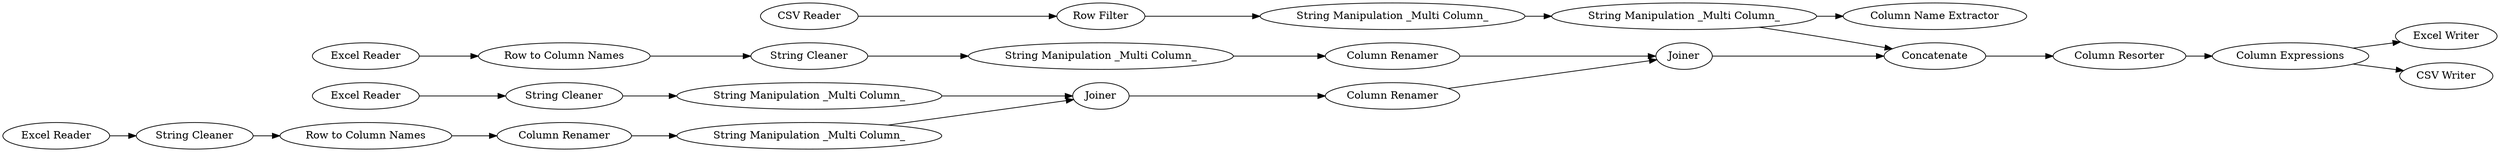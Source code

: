 digraph {
	17 -> 24
	13 -> 14
	21 -> 17
	15 -> 21
	12 -> 18
	10 -> 27
	27 -> 28
	28 -> 26
	30 -> 32
	21 -> 29
	22 -> 19
	24 -> 30
	30 -> 31
	18 -> 22
	25 -> 26
	11 -> 12
	1 -> 2
	2 -> 15
	19 -> 25
	26 -> 17
	5 -> 9
	3 -> 11
	9 -> 10
	4 -> 13
	14 -> 19
	27 [label="String Manipulation _Multi Column_"]
	9 [label="Row to Column Names"]
	18 [label="Column Renamer"]
	21 [label="String Manipulation _Multi Column_"]
	26 [label=Joiner]
	32 [label="Excel Writer"]
	17 [label=Concatenate]
	3 [label="Excel Reader"]
	19 [label=Joiner]
	24 [label="Column Resorter"]
	31 [label="CSV Writer"]
	15 [label="String Manipulation _Multi Column_"]
	25 [label="Column Renamer"]
	12 [label="Row to Column Names"]
	10 [label="String Cleaner"]
	1 [label="CSV Reader"]
	22 [label="String Manipulation _Multi Column_"]
	28 [label="Column Renamer"]
	11 [label="String Cleaner"]
	4 [label="Excel Reader"]
	14 [label="String Manipulation _Multi Column_"]
	5 [label="Excel Reader"]
	13 [label="String Cleaner"]
	29 [label="Column Name Extractor"]
	30 [label="Column Expressions"]
	2 [label="Row Filter"]
	rankdir=LR
}
